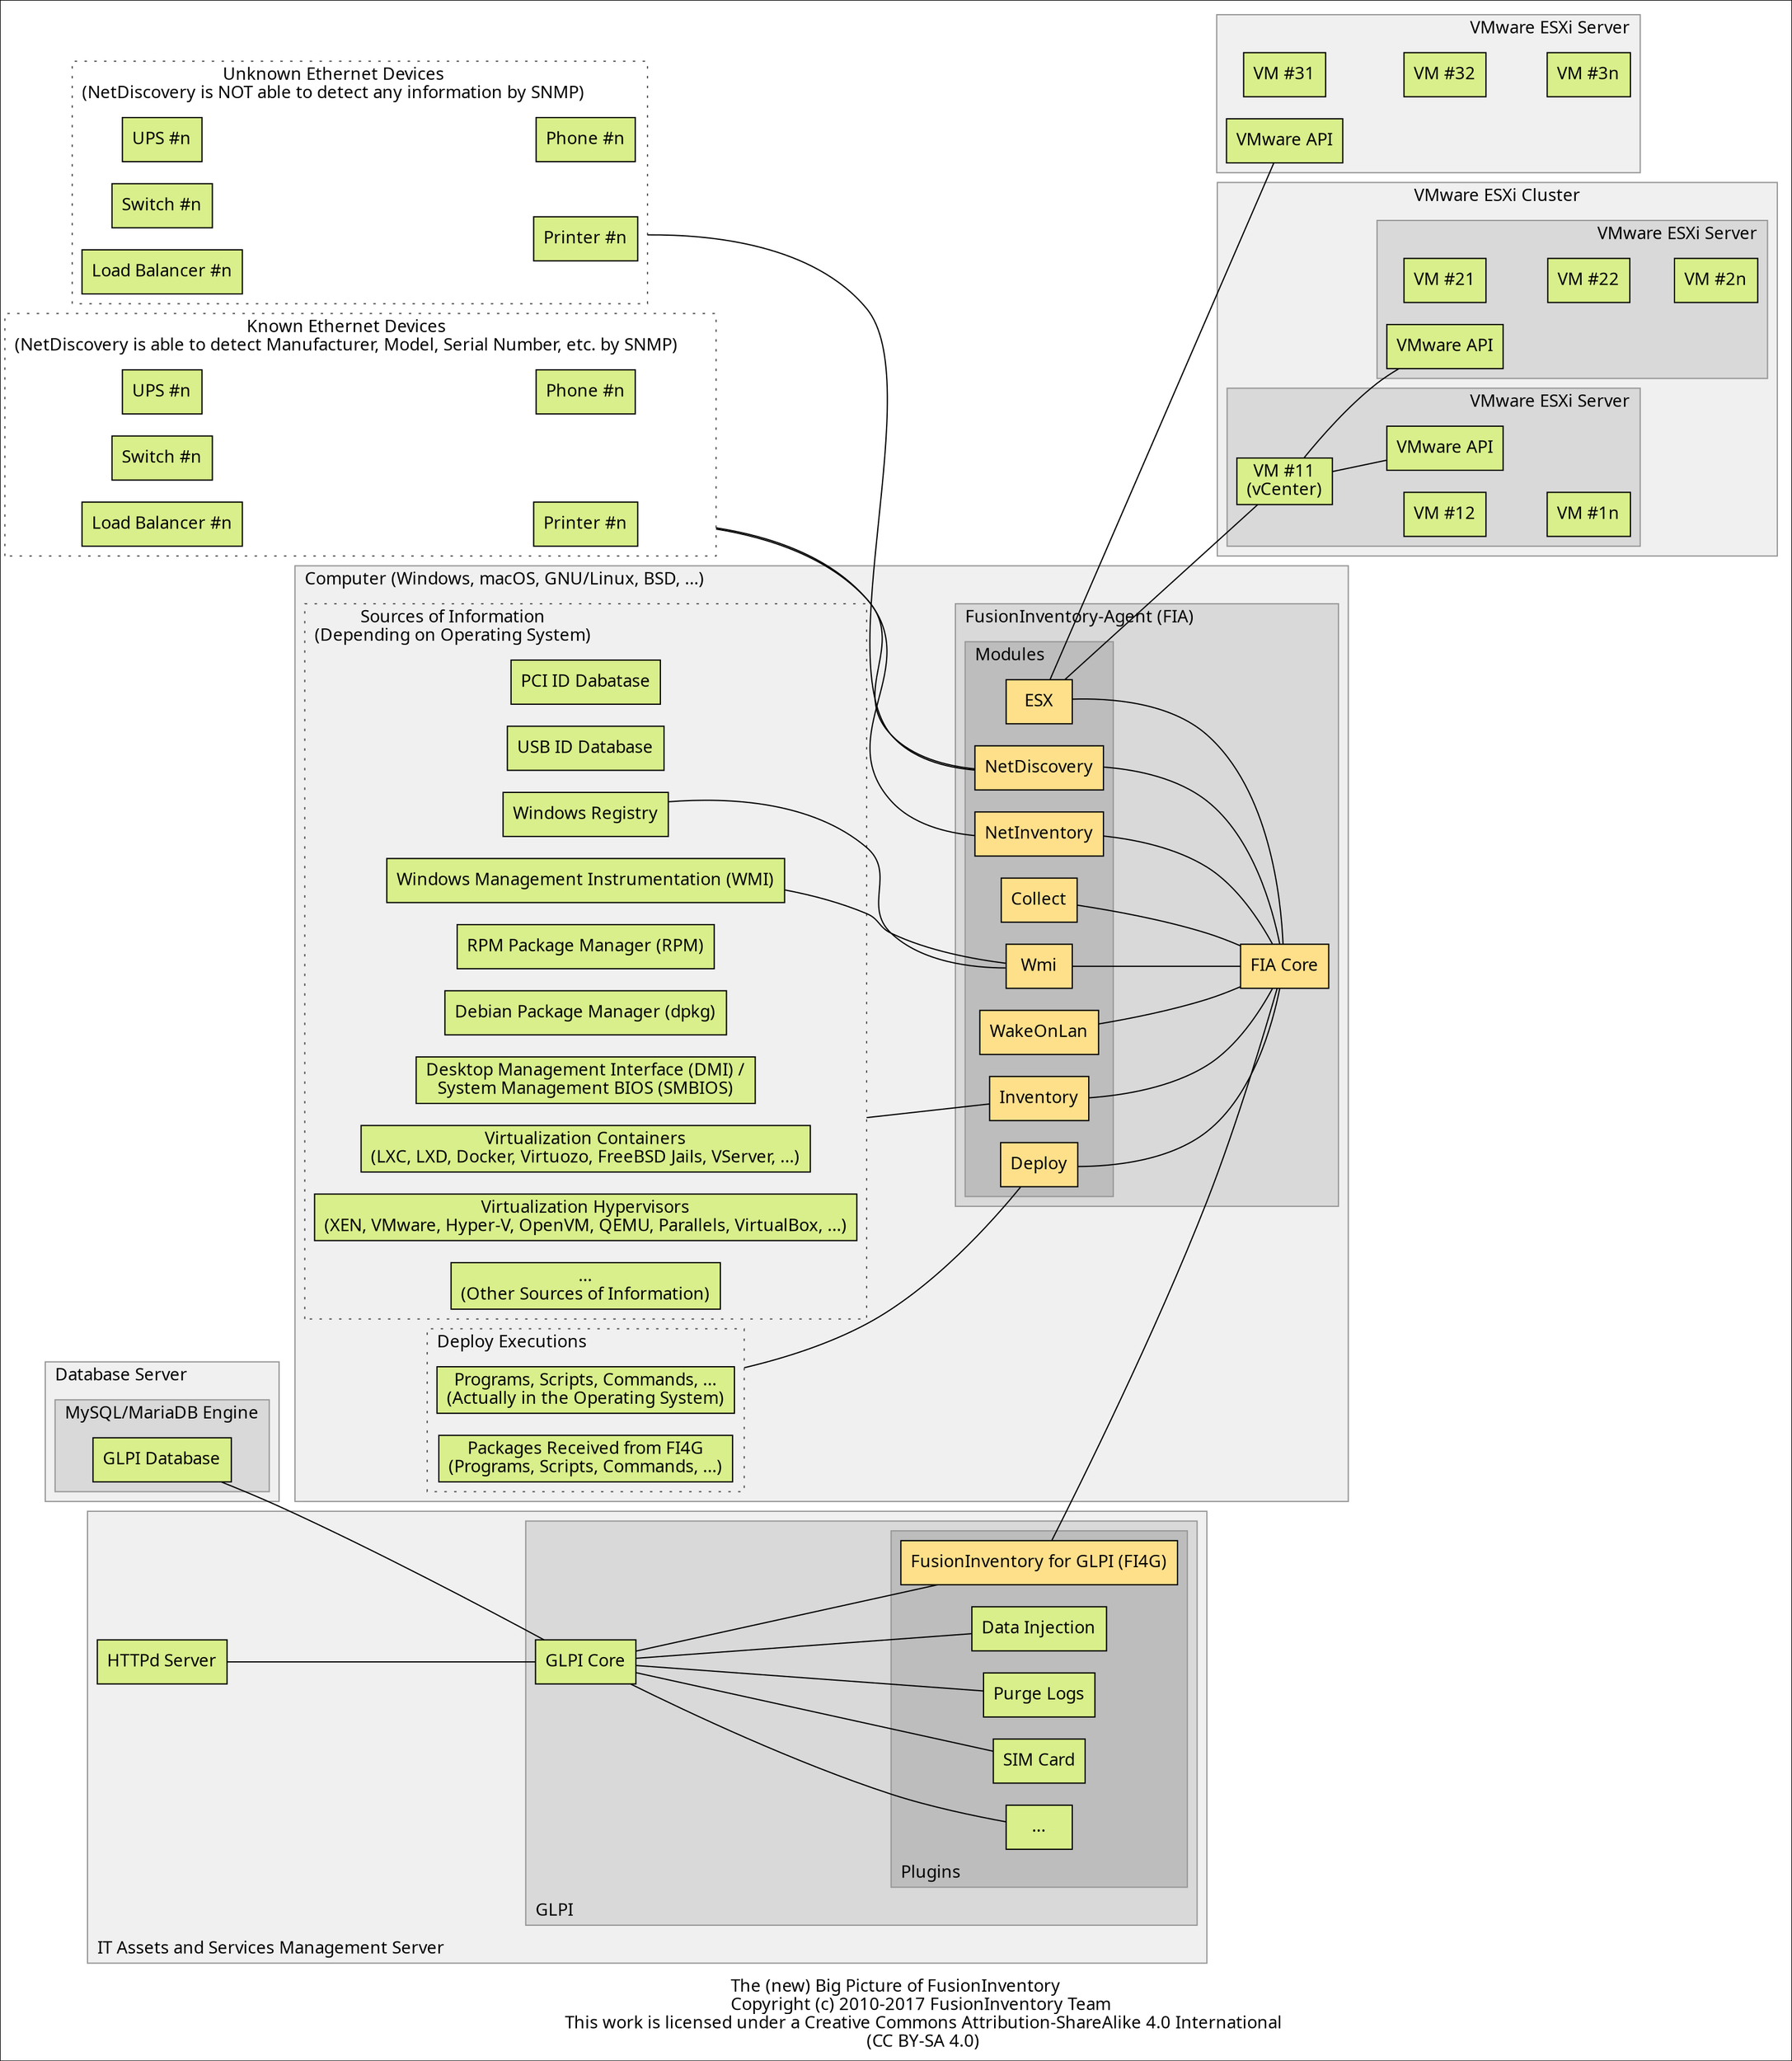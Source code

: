 # ------------------------------------------------------------------------
# FusionInventory
# Copyright (C) 2010-2017 by the FusionInventory Development Team
#
# http://www.fusioninventory.org/   http://fusioninventory.org/
# ------------------------------------------------------------------------
#
# @file      bigpicture.dot
# @copyright Copyright (c) 2010-2017 FusionInventory Team
# @license   Creative Commons
#            Attribution-ShareAlike 4.0 International (CC BY-SA 4.0)
#            https://creativecommons.org/licenses/by-sa/4.0/
# @since     2017
#
# ------------------------------------------------------------------------

#
# Graphviz - Graph Visualization Software - http://www.graphviz.org/
#
# $ dot -Tpng -o bigpicture.png bigpicture.dot
# $ _
#

digraph G {
   rankdir=LR;

   label = "The (new) Big Picture of FusionInventory\n\
            Copyright (c) 2010-2017 FusionInventory Team \n\
            This work is licensed under a Creative Commons Attribution-ShareAlike 4.0 International\n\
            (CC BY-SA 4.0)"

   graph [style="filled,solid" fontsize=14 fontname="Verdana" colorscheme="greys9" color=5 fillcolor=2 compound=true];
   node [shape=box style=filled fontname="Verdana" colorscheme=rdylgn6 color=black fillcolor=4];

   subgraph cluster_known_ethernet_devices {
      color = 7;
      fillcolor = 1;
      style = "filled,dotted";

      labelloc = top;
      labeljust = left;
      label = "Known Ethernet Devices\n(NetDiscovery is able to detect Manufacturer, Model, Serial Number, etc. by SNMP)";

      known_ups_eth_1 [label="UPS #n"];
      known_phone_eth_1 [label="Phone #n"];
      known_switch_eth_1 [label="Switch #n"];
      known_printer_eth_1 [label="Printer #n"];
      known_load_balancer_eth_1 [label="Load Balancer #n"];

      known_ups_eth_1 -> known_phone_eth_1 [style=invis];
      known_switch_eth_1 -> known_printer_eth_1 [style=invis];
   }  // cluster_known_ethernet_devices

   subgraph cluster_unknown_ethernet_devices {
      color = 7;
      fillcolor = 1;
      style = "filled,dotted";

      labelloc = top;
      labeljust = left;
      label = "Unknown Ethernet Devices\n(NetDiscovery is NOT able to detect any information by SNMP)";

      unknown_ups_eth_1 [label="UPS #n"];
      unknown_phone_eth_1 [label="Phone #n"];
      unknown_switch_eth_1 [label="Switch #n"];
      unknown_printer_eth_1 [label="Printer #n"];
      unknown_load_balancer_eth_1 [label="Load Balancer #n"];

      unknown_ups_eth_1 -> unknown_phone_eth_1 [style=invis];
      unknown_switch_eth_1 -> unknown_printer_eth_1 [style=invis];
   }  // cluster_unknown_ethernet_devices

   subgraph cluster_computer {
      labelloc = top;
      labeljust = left;
      label = "Computer (Windows, macOS, GNU/Linux, BSD, ...)";

      subgraph cluster_information_sources {
         color = 7;
         style = "filled,dotted";

         labelloc = top;
         labeljust = left;
         label = "Sources of Information\n(Depending on Operating System)";

         pciid [label="PCI ID Dabatase"];
         usbid [label="USB ID Database"];
         reg [label="Windows Registry"];
         wmi [label="Windows Management Instrumentation (WMI)"];
         rpm [label="RPM Package Manager (RPM)"];
         dpkg [label="Debian Package Manager (dpkg)"];
         dmi [label="Desktop Management Interface (DMI) /\nSystem Management BIOS (SMBIOS)"];
         containers [label="Virtualization Containers\n(LXC, LXD, Docker, Virtuozo, FreeBSD Jails, VServer, ...)"];
         hypervisors [label="Virtualization Hypervisors\n(XEN, VMware, Hyper-V, OpenVM, QEMU, Parallels, VirtualBox, ...)"];
         other_information_sources [label="...\n(Other Sources of Information)"];
      }  // cluster_information_sources

      subgraph cluster_fia {
         fillcolor = 3;

         labelloc = top;
         labeljust = left;
         label = "FusionInventory-Agent (FIA)";

         node [fillcolor=3];

         fia_core [label="FIA Core"];

         subgraph cluster_fia_modules {
            fillcolor = 4;

            labelloc = top;
            labeljust = left;
            label = "Modules";

            fia_esx [label="ESX"];
            fia_wmi [label="Wmi"];
            fia_deploy [label="Deploy"];
            fia_collect [label="Collect"];
            fia_inventory [label="Inventory"];
            fia_wakeonlan [label="WakeOnLan"];
            fia_netdiscovery [label="NetDiscovery"];
            fia_netinventory [label="NetInventory"];
         }

         fia_esx -> fia_core [dir=none];
         fia_wmi -> fia_core [dir=none];
         fia_deploy -> fia_core [dir=none];
         fia_collect -> fia_core [dir=none];
         fia_inventory -> fia_core [dir=none];
         fia_wakeonlan -> fia_core [dir=none];
         fia_netdiscovery -> fia_core [dir=none];
         fia_netinventory -> fia_core [dir=none];
      }  // cluster_fia

      subgraph cluster_deploy_executions {
         color = 7;
         style = "filled,dotted";

         labelloc = top;
         labeljust = left;
         label = "Deploy Executions";

         local_executions [label="Programs, Scripts, Commands, ...\n(Actually in the Operating System)"];
         remote_executions [label="Packages Received from FI4G\n(Programs, Scripts, Commands, ...)"];
      }  // cluster_deploy_executions

      wmi -> fia_wmi [dir=none];
      reg -> fia_wmi [dir=none];
      containers -> fia_inventory [ltail=cluster_information_sources dir=none];
      local_executions -> fia_deploy [ltail=cluster_deploy_executions dir=none];
   }  // cluster_computer

   subgraph cluster_vmware_esxi_cluster {
      labelloc = top;
      labeljust = center;
      label = "VMware ESXi Cluster";

      subgraph cluster_vmware_esxi_1 {
         fillcolor = 3;

         labelloc = top;
         labeljust = right;
         label = "VMware ESXi Server";

         vmware_esxi_1_vm_1 [label="VM #11\n(vCenter)"];
         vmware_esxi_1_vm_2 [label="VM #12"];
         vmware_esxi_1_vm_n [label="VM #1n"];
         vmware_esxi_1_api [label="VMware API"];

         vmware_esxi_1_vm_1 -> vmware_esxi_1_vm_2 -> vmware_esxi_1_vm_n [style=invis];
      }  // cluster_vmware_esxi_1

      subgraph cluster_vmware_esxi_2 {
         fillcolor = 3;

         labelloc = top;
         labeljust = right;
         label = "VMware ESXi Server";

         vmware_esxi_2_vm_1 [label="VM #21"];
         vmware_esxi_2_vm_2 [label="VM #22"];
         vmware_esxi_2_vm_n [label="VM #2n"];
         vmware_esxi_2_api [label="VMware API"];

         vmware_esxi_2_vm_1 -> vmware_esxi_2_vm_2 -> vmware_esxi_2_vm_n [style=invis];
      }  // cluster_vmware_esxi_2

      vmware_esxi_1_vm_1 -> vmware_esxi_1_api [dir=none];
      vmware_esxi_1_vm_1 -> vmware_esxi_2_api [dir=none];
   }  // cluster_vmware_esxi_cluster

   subgraph cluster_vmware_esxi_3 {
      labelloc = top;
      labeljust = right;
      label = "VMware ESXi Server";

      vmware_esxi_3_vm_1 [label="VM #31"];
      vmware_esxi_3_vm_2 [label="VM #32"];
      vmware_esxi_3_vm_n [label="VM #3n"];
      vmware_esxi_3_api [label="VMware API"];

      vmware_esxi_3_vm_1 -> vmware_esxi_3_vm_2 -> vmware_esxi_3_vm_n [style=invis];
   }  // cluster_vmware_esxi_3

   subgraph cluster_itasm_server {
      fillcolor = 2;

      labelloc = bottom;
      labeljust = left;
      label = "IT Assets and Services Management Server";

      httpd_server [label="HTTPd Server"];

      subgraph cluster_glpi {
         fillcolor = 3;

         labelloc = bottom;
         labeljust = left;
         label = "GLPI";

         glpi_core [label="GLPI Core"];

         subgraph cluster_glpi_plugins {
            fillcolor = 4;

            labelloc = bottom;
            labeljust = left;
            label = "Plugins";

            fi4g [label="FusionInventory for GLPI (FI4G)" fillcolor=3];
            data_injection [label="Data Injection"];
            purge_logs [label="Purge Logs"];
            sim_card [label="SIM Card"];
            other_glpi_plugin [label="..."];
         }  //cluster_glpi_plugins

         glpi_core -> fi4g [dir=none];
         glpi_core -> data_injection [dir=none];
         glpi_core -> purge_logs [dir=none];
         glpi_core -> sim_card [dir=none];
         glpi_core -> other_glpi_plugin [dir=none];
      }  // cluster_glpi

      httpd_server -> glpi_core [dir=none];
   }  // cluster_itams_server

   subgraph cluster_database_server {
      fillcolor = 2;

      labelloc = top;
      labeljust = left;
      label = "Database Server";

      subgraph cluster_mysql {
         fillcolor = 3;

         labelloc = top;
         labeljust = left;
         label = "MySQL/MariaDB Engine";

         db [label="GLPI Database"];
      }
   }  // cluster_database_server

   db -> glpi_core [dir=none];

   fi4g -> fia_core [dir=none];

   fia_esx -> vmware_esxi_1_vm_1 [dir=none];
   fia_esx -> vmware_esxi_3_api [dir=none];

   known_printer_eth_1 -> fia_netdiscovery [ltail=cluster_known_ethernet_devices dir=none];
   known_printer_eth_1 -> fia_netinventory [ltail=cluster_known_ethernet_devices dir=none];

   unknown_printer_eth_1 -> fia_netdiscovery [ltail=cluster_unknown_ethernet_devices dir=none];
}

